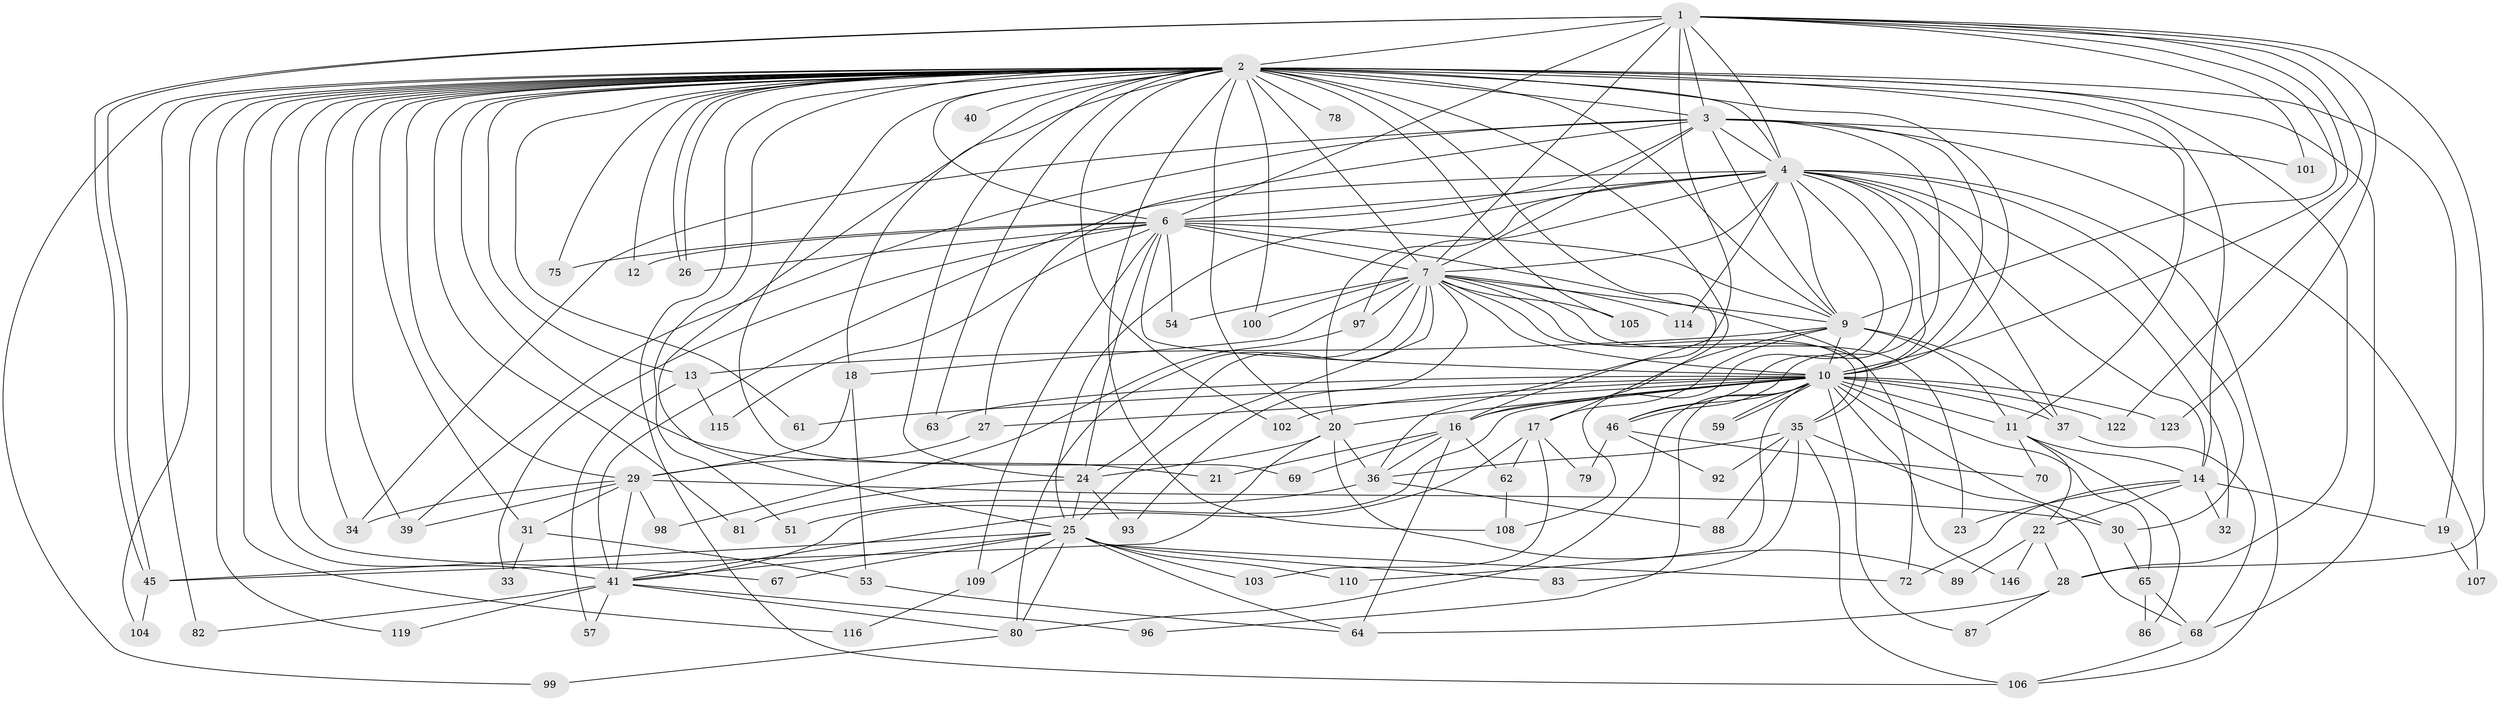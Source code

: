 // original degree distribution, {16: 0.006711409395973154, 25: 0.013422818791946308, 17: 0.006711409395973154, 18: 0.006711409395973154, 19: 0.006711409395973154, 26: 0.006711409395973154, 30: 0.006711409395973154, 14: 0.013422818791946308, 31: 0.006711409395973154, 7: 0.013422818791946308, 2: 0.5302013422818792, 4: 0.11409395973154363, 10: 0.006711409395973154, 9: 0.013422818791946308, 6: 0.026845637583892617, 3: 0.174496644295302, 8: 0.013422818791946308, 5: 0.03355704697986577}
// Generated by graph-tools (version 1.1) at 2025/17/03/04/25 18:17:56]
// undirected, 89 vertices, 222 edges
graph export_dot {
graph [start="1"]
  node [color=gray90,style=filled];
  1;
  2 [super="+121+130+138+135+149+141+132+5+38+8"];
  3;
  4 [super="+131+147+112+85"];
  6 [super="+60"];
  7;
  9;
  10;
  11;
  12;
  13;
  14;
  16 [super="+95"];
  17;
  18 [super="+124"];
  19;
  20;
  21;
  22;
  23;
  24 [super="+113+47"];
  25;
  26;
  27 [super="+58"];
  28 [super="+71"];
  29;
  30;
  31;
  32;
  33;
  34 [super="+42"];
  35 [super="+56+44"];
  36 [super="+66"];
  37 [super="+120"];
  39 [super="+84"];
  40;
  41 [super="+50+43+49"];
  45 [super="+90"];
  46;
  51;
  53;
  54;
  57;
  59;
  61;
  62;
  63;
  64 [super="+145"];
  65 [super="+73"];
  67;
  68;
  69;
  70;
  72 [super="+74"];
  75;
  78;
  79;
  80 [super="+133+117"];
  81;
  82;
  83;
  86;
  87;
  88 [super="+94"];
  89;
  92;
  93;
  96;
  97 [super="+139"];
  98;
  99;
  100;
  101;
  102;
  103;
  104;
  105;
  106;
  107;
  108;
  109;
  110;
  114;
  115;
  116;
  119;
  122;
  123;
  146;
  1 -- 2 [weight=3];
  1 -- 3;
  1 -- 4;
  1 -- 6;
  1 -- 7;
  1 -- 9;
  1 -- 10;
  1 -- 36;
  1 -- 45;
  1 -- 45;
  1 -- 101;
  1 -- 122;
  1 -- 123;
  1 -- 28;
  2 -- 3 [weight=4];
  2 -- 4 [weight=5];
  2 -- 6 [weight=4];
  2 -- 7 [weight=5];
  2 -- 9 [weight=3];
  2 -- 10 [weight=4];
  2 -- 14 [weight=3];
  2 -- 21;
  2 -- 26;
  2 -- 26;
  2 -- 31;
  2 -- 78 [weight=2];
  2 -- 82;
  2 -- 108;
  2 -- 106;
  2 -- 61 [weight=2];
  2 -- 20 [weight=2];
  2 -- 68;
  2 -- 69;
  2 -- 75;
  2 -- 13;
  2 -- 16 [weight=2];
  2 -- 17;
  2 -- 18;
  2 -- 81;
  2 -- 25;
  2 -- 39;
  2 -- 40 [weight=2];
  2 -- 41 [weight=2];
  2 -- 105;
  2 -- 51 [weight=2];
  2 -- 116;
  2 -- 28 [weight=2];
  2 -- 67;
  2 -- 11;
  2 -- 12;
  2 -- 19;
  2 -- 24;
  2 -- 29;
  2 -- 34;
  2 -- 99;
  2 -- 100;
  2 -- 102;
  2 -- 104;
  2 -- 119;
  2 -- 63;
  3 -- 4;
  3 -- 6;
  3 -- 7;
  3 -- 9;
  3 -- 10;
  3 -- 27 [weight=2];
  3 -- 34;
  3 -- 39;
  3 -- 46;
  3 -- 101;
  3 -- 107;
  4 -- 6;
  4 -- 7;
  4 -- 9;
  4 -- 10;
  4 -- 20;
  4 -- 32;
  4 -- 37 [weight=2];
  4 -- 108;
  4 -- 106;
  4 -- 30;
  4 -- 14;
  4 -- 46;
  4 -- 97;
  4 -- 114;
  4 -- 41;
  4 -- 25;
  6 -- 7;
  6 -- 9;
  6 -- 10;
  6 -- 12;
  6 -- 33;
  6 -- 35;
  6 -- 54;
  6 -- 75;
  6 -- 109;
  6 -- 115;
  6 -- 24;
  6 -- 26;
  7 -- 9;
  7 -- 10;
  7 -- 18;
  7 -- 23;
  7 -- 24 [weight=2];
  7 -- 25;
  7 -- 35;
  7 -- 54;
  7 -- 72;
  7 -- 93;
  7 -- 97 [weight=2];
  7 -- 100;
  7 -- 105;
  7 -- 114;
  7 -- 80;
  9 -- 10;
  9 -- 11;
  9 -- 13;
  9 -- 17;
  9 -- 37;
  9 -- 16;
  10 -- 11;
  10 -- 16;
  10 -- 20;
  10 -- 27;
  10 -- 30;
  10 -- 46;
  10 -- 59;
  10 -- 59;
  10 -- 61;
  10 -- 63;
  10 -- 65;
  10 -- 80;
  10 -- 87;
  10 -- 96;
  10 -- 102;
  10 -- 110;
  10 -- 122;
  10 -- 123;
  10 -- 146;
  10 -- 37;
  10 -- 41;
  11 -- 14;
  11 -- 22;
  11 -- 70;
  11 -- 86;
  13 -- 57;
  13 -- 115;
  14 -- 19;
  14 -- 22;
  14 -- 23;
  14 -- 32;
  14 -- 72;
  16 -- 21;
  16 -- 62;
  16 -- 64;
  16 -- 69;
  16 -- 36;
  17 -- 62;
  17 -- 79;
  17 -- 103;
  17 -- 41;
  18 -- 53;
  18 -- 29;
  19 -- 107;
  20 -- 24;
  20 -- 36;
  20 -- 89;
  20 -- 45;
  22 -- 28;
  22 -- 89;
  22 -- 146;
  24 -- 81;
  24 -- 93;
  24 -- 25;
  25 -- 64;
  25 -- 67;
  25 -- 72;
  25 -- 83;
  25 -- 103;
  25 -- 109;
  25 -- 110;
  25 -- 80;
  25 -- 41;
  25 -- 45;
  27 -- 29;
  28 -- 87;
  28 -- 64;
  29 -- 30;
  29 -- 31;
  29 -- 39;
  29 -- 41;
  29 -- 98;
  29 -- 34;
  30 -- 65;
  31 -- 33;
  31 -- 53;
  35 -- 83;
  35 -- 88 [weight=2];
  35 -- 106;
  35 -- 36 [weight=2];
  35 -- 68;
  35 -- 92;
  36 -- 88;
  36 -- 51;
  37 -- 68;
  41 -- 80;
  41 -- 96;
  41 -- 119;
  41 -- 82;
  41 -- 57;
  45 -- 104;
  46 -- 70;
  46 -- 79;
  46 -- 92;
  53 -- 64;
  62 -- 108;
  65 -- 86;
  65 -- 68;
  68 -- 106;
  80 -- 99;
  97 -- 98;
  109 -- 116;
}
